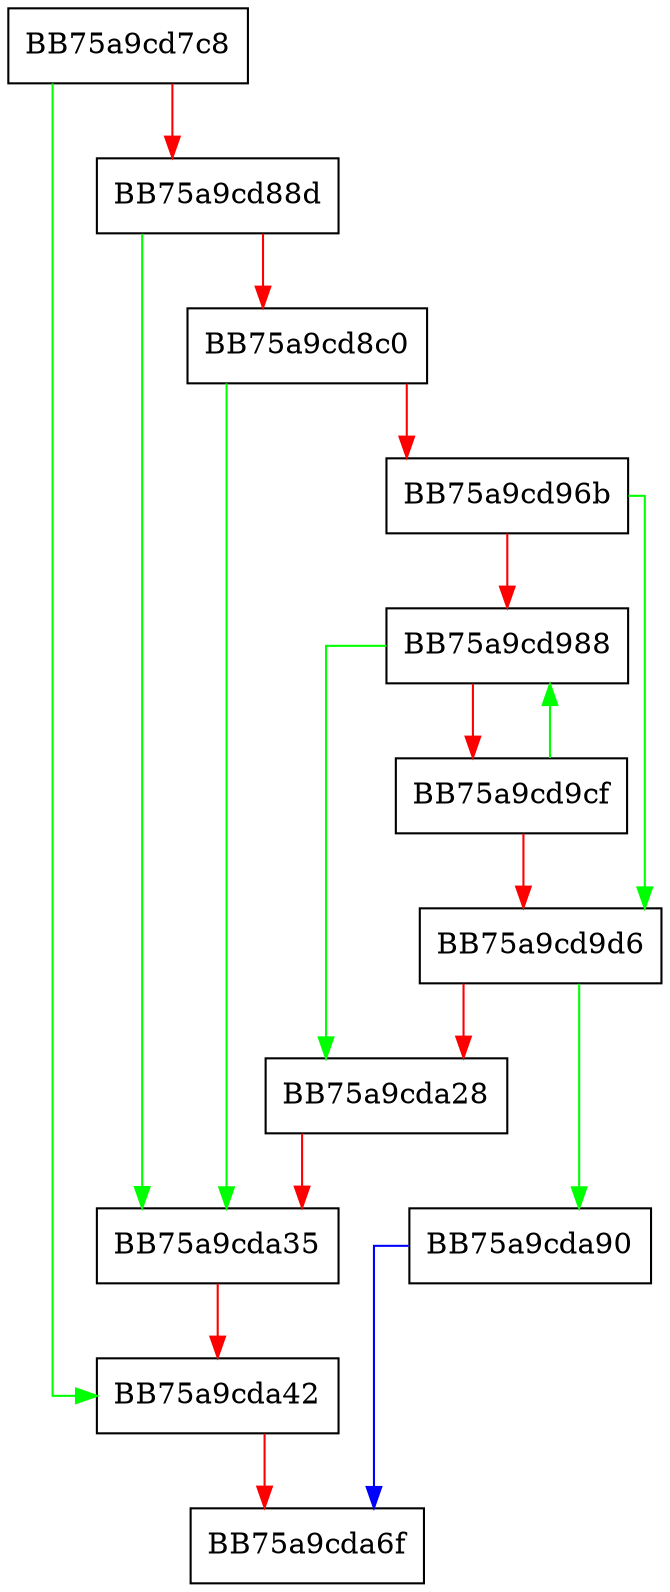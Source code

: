 digraph _database_import_dll_info {
  node [shape="box"];
  graph [splines=ortho];
  BB75a9cd7c8 -> BB75a9cda42 [color="green"];
  BB75a9cd7c8 -> BB75a9cd88d [color="red"];
  BB75a9cd88d -> BB75a9cda35 [color="green"];
  BB75a9cd88d -> BB75a9cd8c0 [color="red"];
  BB75a9cd8c0 -> BB75a9cda35 [color="green"];
  BB75a9cd8c0 -> BB75a9cd96b [color="red"];
  BB75a9cd96b -> BB75a9cd9d6 [color="green"];
  BB75a9cd96b -> BB75a9cd988 [color="red"];
  BB75a9cd988 -> BB75a9cda28 [color="green"];
  BB75a9cd988 -> BB75a9cd9cf [color="red"];
  BB75a9cd9cf -> BB75a9cd988 [color="green"];
  BB75a9cd9cf -> BB75a9cd9d6 [color="red"];
  BB75a9cd9d6 -> BB75a9cda90 [color="green"];
  BB75a9cd9d6 -> BB75a9cda28 [color="red"];
  BB75a9cda28 -> BB75a9cda35 [color="red"];
  BB75a9cda35 -> BB75a9cda42 [color="red"];
  BB75a9cda42 -> BB75a9cda6f [color="red"];
  BB75a9cda90 -> BB75a9cda6f [color="blue"];
}